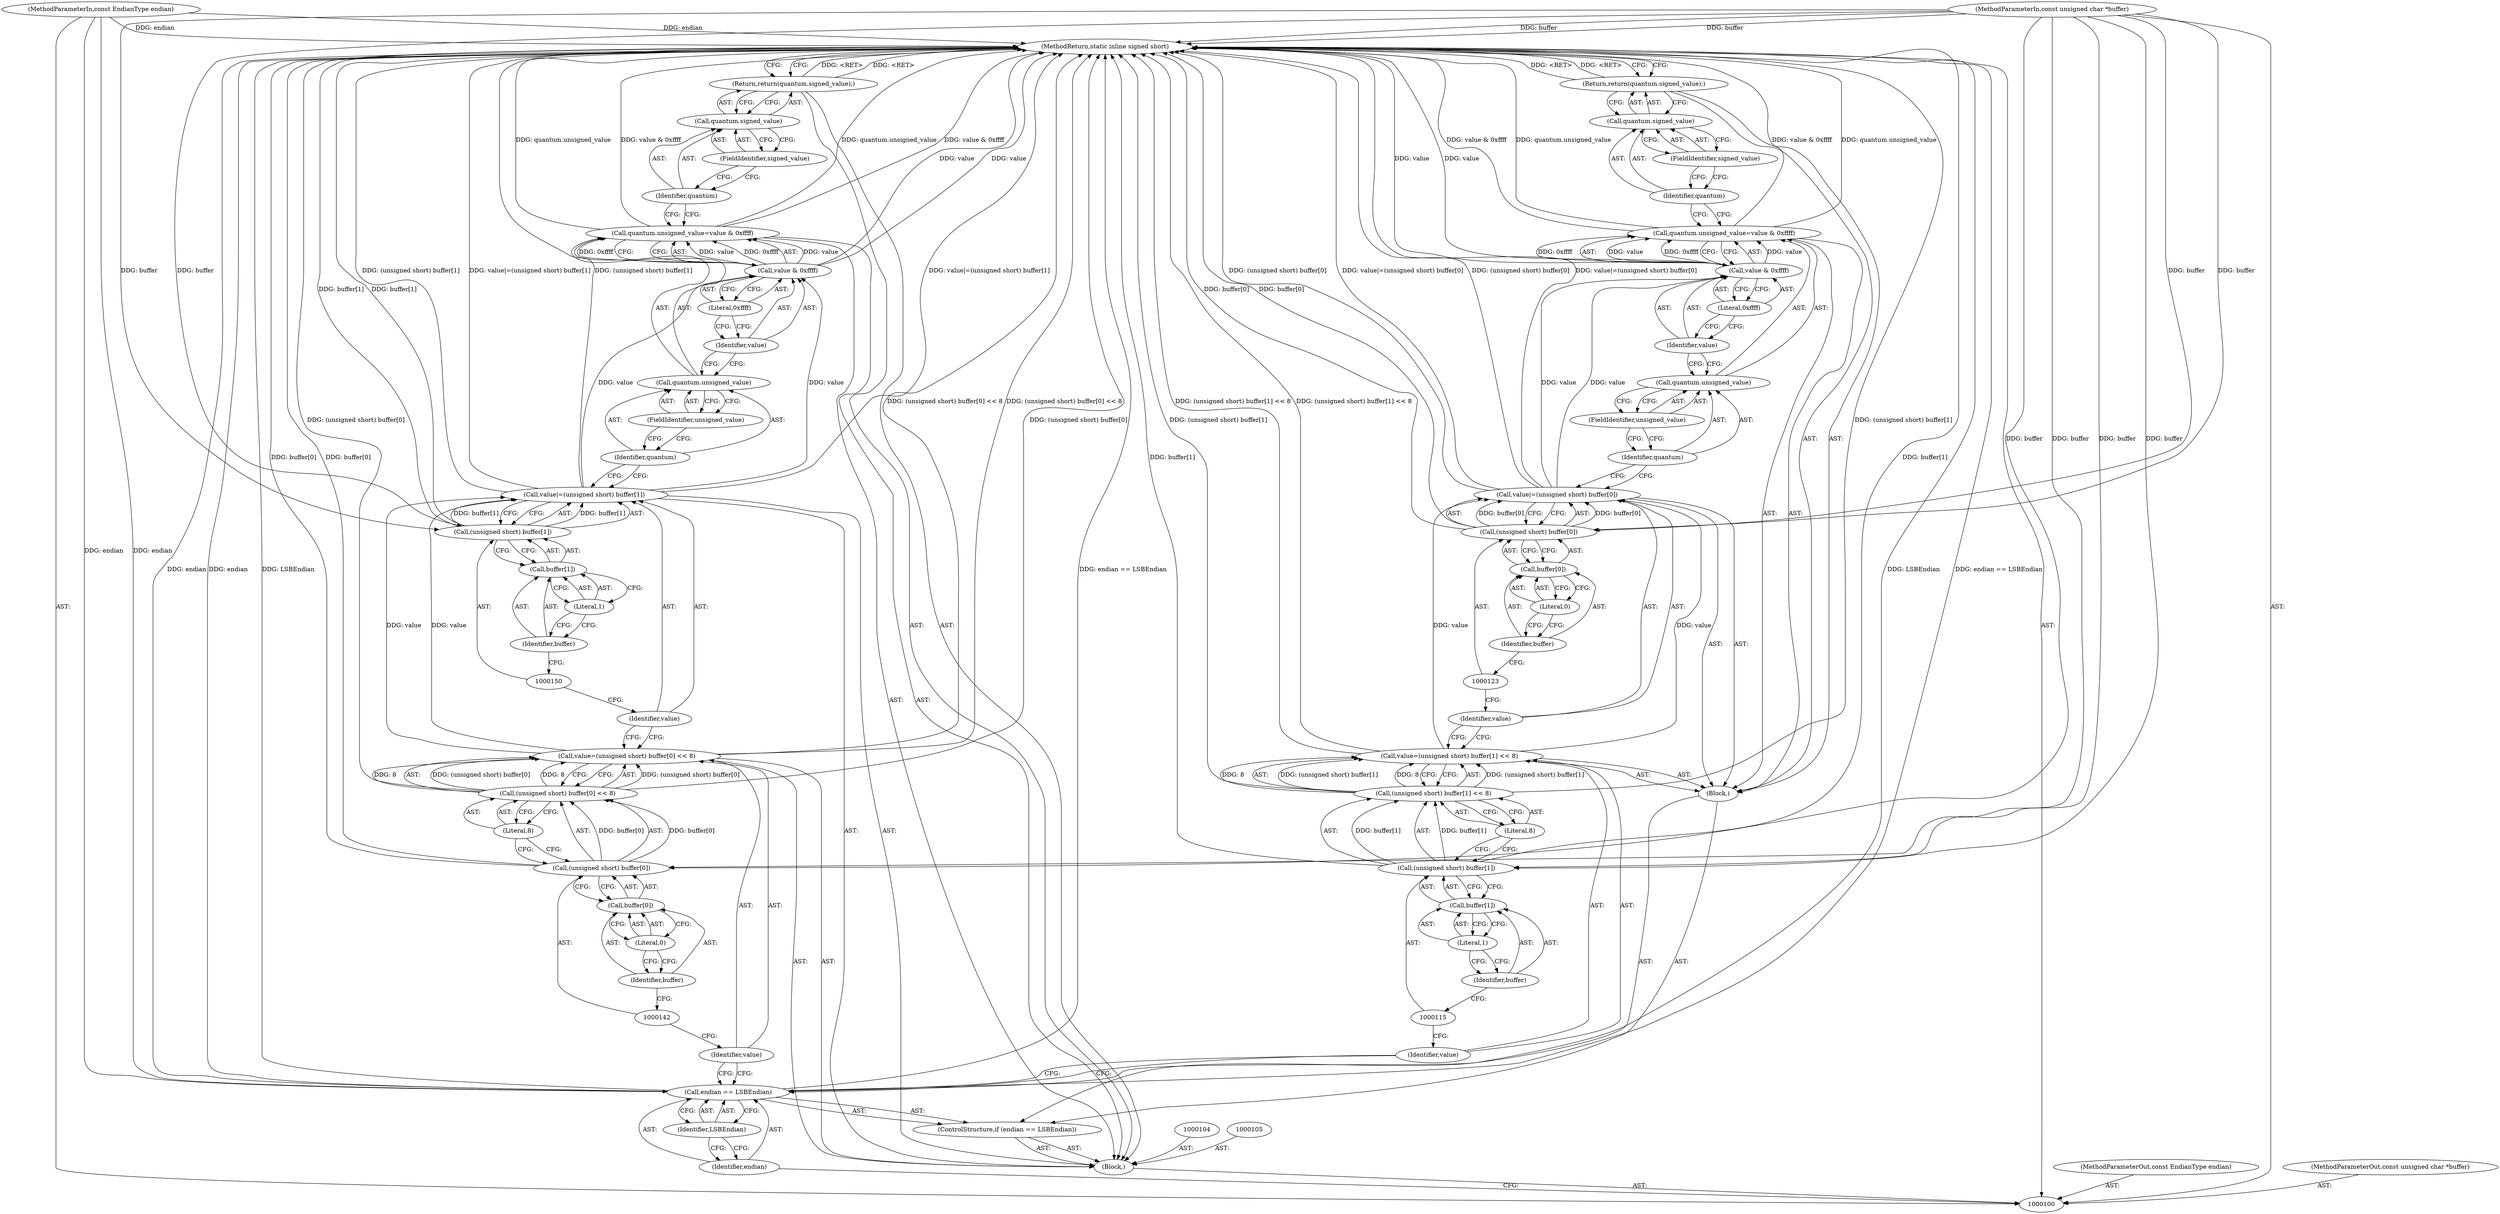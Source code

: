 digraph "0_ImageMagick_d8ab7f046587f2e9f734b687ba7e6e10147c294b_9" {
"1000165" [label="(MethodReturn,static inline signed short)"];
"1000101" [label="(MethodParameterIn,const EndianType endian)"];
"1000215" [label="(MethodParameterOut,const EndianType endian)"];
"1000109" [label="(Identifier,LSBEndian)"];
"1000106" [label="(ControlStructure,if (endian == LSBEndian))"];
"1000107" [label="(Call,endian == LSBEndian)"];
"1000108" [label="(Identifier,endian)"];
"1000110" [label="(Block,)"];
"1000113" [label="(Call,(unsigned short) buffer[1] << 8)"];
"1000114" [label="(Call,(unsigned short) buffer[1])"];
"1000116" [label="(Call,buffer[1])"];
"1000117" [label="(Identifier,buffer)"];
"1000118" [label="(Literal,1)"];
"1000119" [label="(Literal,8)"];
"1000111" [label="(Call,value=(unsigned short) buffer[1] << 8)"];
"1000112" [label="(Identifier,value)"];
"1000122" [label="(Call,(unsigned short) buffer[0])"];
"1000124" [label="(Call,buffer[0])"];
"1000125" [label="(Identifier,buffer)"];
"1000126" [label="(Literal,0)"];
"1000120" [label="(Call,value|=(unsigned short) buffer[0])"];
"1000121" [label="(Identifier,value)"];
"1000102" [label="(MethodParameterIn,const unsigned char *buffer)"];
"1000216" [label="(MethodParameterOut,const unsigned char *buffer)"];
"1000130" [label="(FieldIdentifier,unsigned_value)"];
"1000131" [label="(Call,value & 0xffff)"];
"1000132" [label="(Identifier,value)"];
"1000133" [label="(Literal,0xffff)"];
"1000127" [label="(Call,quantum.unsigned_value=value & 0xffff)"];
"1000128" [label="(Call,quantum.unsigned_value)"];
"1000129" [label="(Identifier,quantum)"];
"1000135" [label="(Call,quantum.signed_value)"];
"1000136" [label="(Identifier,quantum)"];
"1000137" [label="(FieldIdentifier,signed_value)"];
"1000134" [label="(Return,return(quantum.signed_value);)"];
"1000138" [label="(Call,value=(unsigned short) buffer[0] << 8)"];
"1000139" [label="(Identifier,value)"];
"1000143" [label="(Call,buffer[0])"];
"1000144" [label="(Identifier,buffer)"];
"1000145" [label="(Literal,0)"];
"1000146" [label="(Literal,8)"];
"1000140" [label="(Call,(unsigned short) buffer[0] << 8)"];
"1000141" [label="(Call,(unsigned short) buffer[0])"];
"1000147" [label="(Call,value|=(unsigned short) buffer[1])"];
"1000148" [label="(Identifier,value)"];
"1000151" [label="(Call,buffer[1])"];
"1000152" [label="(Identifier,buffer)"];
"1000153" [label="(Literal,1)"];
"1000149" [label="(Call,(unsigned short) buffer[1])"];
"1000157" [label="(FieldIdentifier,unsigned_value)"];
"1000154" [label="(Call,quantum.unsigned_value=value & 0xffff)"];
"1000155" [label="(Call,quantum.unsigned_value)"];
"1000156" [label="(Identifier,quantum)"];
"1000158" [label="(Call,value & 0xffff)"];
"1000159" [label="(Identifier,value)"];
"1000160" [label="(Literal,0xffff)"];
"1000162" [label="(Call,quantum.signed_value)"];
"1000163" [label="(Identifier,quantum)"];
"1000164" [label="(FieldIdentifier,signed_value)"];
"1000161" [label="(Return,return(quantum.signed_value);)"];
"1000103" [label="(Block,)"];
"1000165" -> "1000100"  [label="AST: "];
"1000165" -> "1000134"  [label="CFG: "];
"1000165" -> "1000161"  [label="CFG: "];
"1000161" -> "1000165"  [label="DDG: <RET>"];
"1000158" -> "1000165"  [label="DDG: value"];
"1000107" -> "1000165"  [label="DDG: endian"];
"1000107" -> "1000165"  [label="DDG: LSBEndian"];
"1000107" -> "1000165"  [label="DDG: endian == LSBEndian"];
"1000113" -> "1000165"  [label="DDG: (unsigned short) buffer[1]"];
"1000138" -> "1000165"  [label="DDG: (unsigned short) buffer[0] << 8"];
"1000147" -> "1000165"  [label="DDG: (unsigned short) buffer[1]"];
"1000147" -> "1000165"  [label="DDG: value|=(unsigned short) buffer[1]"];
"1000102" -> "1000165"  [label="DDG: buffer"];
"1000149" -> "1000165"  [label="DDG: buffer[1]"];
"1000131" -> "1000165"  [label="DDG: value"];
"1000140" -> "1000165"  [label="DDG: (unsigned short) buffer[0]"];
"1000154" -> "1000165"  [label="DDG: quantum.unsigned_value"];
"1000154" -> "1000165"  [label="DDG: value & 0xffff"];
"1000111" -> "1000165"  [label="DDG: (unsigned short) buffer[1] << 8"];
"1000101" -> "1000165"  [label="DDG: endian"];
"1000120" -> "1000165"  [label="DDG: value|=(unsigned short) buffer[0]"];
"1000120" -> "1000165"  [label="DDG: (unsigned short) buffer[0]"];
"1000141" -> "1000165"  [label="DDG: buffer[0]"];
"1000127" -> "1000165"  [label="DDG: quantum.unsigned_value"];
"1000127" -> "1000165"  [label="DDG: value & 0xffff"];
"1000114" -> "1000165"  [label="DDG: buffer[1]"];
"1000122" -> "1000165"  [label="DDG: buffer[0]"];
"1000134" -> "1000165"  [label="DDG: <RET>"];
"1000101" -> "1000100"  [label="AST: "];
"1000101" -> "1000165"  [label="DDG: endian"];
"1000101" -> "1000107"  [label="DDG: endian"];
"1000215" -> "1000100"  [label="AST: "];
"1000109" -> "1000107"  [label="AST: "];
"1000109" -> "1000108"  [label="CFG: "];
"1000107" -> "1000109"  [label="CFG: "];
"1000106" -> "1000103"  [label="AST: "];
"1000107" -> "1000106"  [label="AST: "];
"1000110" -> "1000106"  [label="AST: "];
"1000107" -> "1000106"  [label="AST: "];
"1000107" -> "1000109"  [label="CFG: "];
"1000108" -> "1000107"  [label="AST: "];
"1000109" -> "1000107"  [label="AST: "];
"1000112" -> "1000107"  [label="CFG: "];
"1000139" -> "1000107"  [label="CFG: "];
"1000107" -> "1000165"  [label="DDG: endian"];
"1000107" -> "1000165"  [label="DDG: LSBEndian"];
"1000107" -> "1000165"  [label="DDG: endian == LSBEndian"];
"1000101" -> "1000107"  [label="DDG: endian"];
"1000108" -> "1000107"  [label="AST: "];
"1000108" -> "1000100"  [label="CFG: "];
"1000109" -> "1000108"  [label="CFG: "];
"1000110" -> "1000106"  [label="AST: "];
"1000111" -> "1000110"  [label="AST: "];
"1000120" -> "1000110"  [label="AST: "];
"1000127" -> "1000110"  [label="AST: "];
"1000134" -> "1000110"  [label="AST: "];
"1000113" -> "1000111"  [label="AST: "];
"1000113" -> "1000119"  [label="CFG: "];
"1000114" -> "1000113"  [label="AST: "];
"1000119" -> "1000113"  [label="AST: "];
"1000111" -> "1000113"  [label="CFG: "];
"1000113" -> "1000165"  [label="DDG: (unsigned short) buffer[1]"];
"1000113" -> "1000111"  [label="DDG: (unsigned short) buffer[1]"];
"1000113" -> "1000111"  [label="DDG: 8"];
"1000114" -> "1000113"  [label="DDG: buffer[1]"];
"1000114" -> "1000113"  [label="AST: "];
"1000114" -> "1000116"  [label="CFG: "];
"1000115" -> "1000114"  [label="AST: "];
"1000116" -> "1000114"  [label="AST: "];
"1000119" -> "1000114"  [label="CFG: "];
"1000114" -> "1000165"  [label="DDG: buffer[1]"];
"1000114" -> "1000113"  [label="DDG: buffer[1]"];
"1000102" -> "1000114"  [label="DDG: buffer"];
"1000116" -> "1000114"  [label="AST: "];
"1000116" -> "1000118"  [label="CFG: "];
"1000117" -> "1000116"  [label="AST: "];
"1000118" -> "1000116"  [label="AST: "];
"1000114" -> "1000116"  [label="CFG: "];
"1000117" -> "1000116"  [label="AST: "];
"1000117" -> "1000115"  [label="CFG: "];
"1000118" -> "1000117"  [label="CFG: "];
"1000118" -> "1000116"  [label="AST: "];
"1000118" -> "1000117"  [label="CFG: "];
"1000116" -> "1000118"  [label="CFG: "];
"1000119" -> "1000113"  [label="AST: "];
"1000119" -> "1000114"  [label="CFG: "];
"1000113" -> "1000119"  [label="CFG: "];
"1000111" -> "1000110"  [label="AST: "];
"1000111" -> "1000113"  [label="CFG: "];
"1000112" -> "1000111"  [label="AST: "];
"1000113" -> "1000111"  [label="AST: "];
"1000121" -> "1000111"  [label="CFG: "];
"1000111" -> "1000165"  [label="DDG: (unsigned short) buffer[1] << 8"];
"1000113" -> "1000111"  [label="DDG: (unsigned short) buffer[1]"];
"1000113" -> "1000111"  [label="DDG: 8"];
"1000111" -> "1000120"  [label="DDG: value"];
"1000112" -> "1000111"  [label="AST: "];
"1000112" -> "1000107"  [label="CFG: "];
"1000115" -> "1000112"  [label="CFG: "];
"1000122" -> "1000120"  [label="AST: "];
"1000122" -> "1000124"  [label="CFG: "];
"1000123" -> "1000122"  [label="AST: "];
"1000124" -> "1000122"  [label="AST: "];
"1000120" -> "1000122"  [label="CFG: "];
"1000122" -> "1000165"  [label="DDG: buffer[0]"];
"1000122" -> "1000120"  [label="DDG: buffer[0]"];
"1000102" -> "1000122"  [label="DDG: buffer"];
"1000124" -> "1000122"  [label="AST: "];
"1000124" -> "1000126"  [label="CFG: "];
"1000125" -> "1000124"  [label="AST: "];
"1000126" -> "1000124"  [label="AST: "];
"1000122" -> "1000124"  [label="CFG: "];
"1000125" -> "1000124"  [label="AST: "];
"1000125" -> "1000123"  [label="CFG: "];
"1000126" -> "1000125"  [label="CFG: "];
"1000126" -> "1000124"  [label="AST: "];
"1000126" -> "1000125"  [label="CFG: "];
"1000124" -> "1000126"  [label="CFG: "];
"1000120" -> "1000110"  [label="AST: "];
"1000120" -> "1000122"  [label="CFG: "];
"1000121" -> "1000120"  [label="AST: "];
"1000122" -> "1000120"  [label="AST: "];
"1000129" -> "1000120"  [label="CFG: "];
"1000120" -> "1000165"  [label="DDG: value|=(unsigned short) buffer[0]"];
"1000120" -> "1000165"  [label="DDG: (unsigned short) buffer[0]"];
"1000111" -> "1000120"  [label="DDG: value"];
"1000122" -> "1000120"  [label="DDG: buffer[0]"];
"1000120" -> "1000131"  [label="DDG: value"];
"1000121" -> "1000120"  [label="AST: "];
"1000121" -> "1000111"  [label="CFG: "];
"1000123" -> "1000121"  [label="CFG: "];
"1000102" -> "1000100"  [label="AST: "];
"1000102" -> "1000165"  [label="DDG: buffer"];
"1000102" -> "1000114"  [label="DDG: buffer"];
"1000102" -> "1000122"  [label="DDG: buffer"];
"1000102" -> "1000141"  [label="DDG: buffer"];
"1000102" -> "1000149"  [label="DDG: buffer"];
"1000216" -> "1000100"  [label="AST: "];
"1000130" -> "1000128"  [label="AST: "];
"1000130" -> "1000129"  [label="CFG: "];
"1000128" -> "1000130"  [label="CFG: "];
"1000131" -> "1000127"  [label="AST: "];
"1000131" -> "1000133"  [label="CFG: "];
"1000132" -> "1000131"  [label="AST: "];
"1000133" -> "1000131"  [label="AST: "];
"1000127" -> "1000131"  [label="CFG: "];
"1000131" -> "1000165"  [label="DDG: value"];
"1000131" -> "1000127"  [label="DDG: value"];
"1000131" -> "1000127"  [label="DDG: 0xffff"];
"1000120" -> "1000131"  [label="DDG: value"];
"1000132" -> "1000131"  [label="AST: "];
"1000132" -> "1000128"  [label="CFG: "];
"1000133" -> "1000132"  [label="CFG: "];
"1000133" -> "1000131"  [label="AST: "];
"1000133" -> "1000132"  [label="CFG: "];
"1000131" -> "1000133"  [label="CFG: "];
"1000127" -> "1000110"  [label="AST: "];
"1000127" -> "1000131"  [label="CFG: "];
"1000128" -> "1000127"  [label="AST: "];
"1000131" -> "1000127"  [label="AST: "];
"1000136" -> "1000127"  [label="CFG: "];
"1000127" -> "1000165"  [label="DDG: quantum.unsigned_value"];
"1000127" -> "1000165"  [label="DDG: value & 0xffff"];
"1000131" -> "1000127"  [label="DDG: value"];
"1000131" -> "1000127"  [label="DDG: 0xffff"];
"1000128" -> "1000127"  [label="AST: "];
"1000128" -> "1000130"  [label="CFG: "];
"1000129" -> "1000128"  [label="AST: "];
"1000130" -> "1000128"  [label="AST: "];
"1000132" -> "1000128"  [label="CFG: "];
"1000129" -> "1000128"  [label="AST: "];
"1000129" -> "1000120"  [label="CFG: "];
"1000130" -> "1000129"  [label="CFG: "];
"1000135" -> "1000134"  [label="AST: "];
"1000135" -> "1000137"  [label="CFG: "];
"1000136" -> "1000135"  [label="AST: "];
"1000137" -> "1000135"  [label="AST: "];
"1000134" -> "1000135"  [label="CFG: "];
"1000136" -> "1000135"  [label="AST: "];
"1000136" -> "1000127"  [label="CFG: "];
"1000137" -> "1000136"  [label="CFG: "];
"1000137" -> "1000135"  [label="AST: "];
"1000137" -> "1000136"  [label="CFG: "];
"1000135" -> "1000137"  [label="CFG: "];
"1000134" -> "1000110"  [label="AST: "];
"1000134" -> "1000135"  [label="CFG: "];
"1000135" -> "1000134"  [label="AST: "];
"1000165" -> "1000134"  [label="CFG: "];
"1000134" -> "1000165"  [label="DDG: <RET>"];
"1000138" -> "1000103"  [label="AST: "];
"1000138" -> "1000140"  [label="CFG: "];
"1000139" -> "1000138"  [label="AST: "];
"1000140" -> "1000138"  [label="AST: "];
"1000148" -> "1000138"  [label="CFG: "];
"1000138" -> "1000165"  [label="DDG: (unsigned short) buffer[0] << 8"];
"1000140" -> "1000138"  [label="DDG: (unsigned short) buffer[0]"];
"1000140" -> "1000138"  [label="DDG: 8"];
"1000138" -> "1000147"  [label="DDG: value"];
"1000139" -> "1000138"  [label="AST: "];
"1000139" -> "1000107"  [label="CFG: "];
"1000142" -> "1000139"  [label="CFG: "];
"1000143" -> "1000141"  [label="AST: "];
"1000143" -> "1000145"  [label="CFG: "];
"1000144" -> "1000143"  [label="AST: "];
"1000145" -> "1000143"  [label="AST: "];
"1000141" -> "1000143"  [label="CFG: "];
"1000144" -> "1000143"  [label="AST: "];
"1000144" -> "1000142"  [label="CFG: "];
"1000145" -> "1000144"  [label="CFG: "];
"1000145" -> "1000143"  [label="AST: "];
"1000145" -> "1000144"  [label="CFG: "];
"1000143" -> "1000145"  [label="CFG: "];
"1000146" -> "1000140"  [label="AST: "];
"1000146" -> "1000141"  [label="CFG: "];
"1000140" -> "1000146"  [label="CFG: "];
"1000140" -> "1000138"  [label="AST: "];
"1000140" -> "1000146"  [label="CFG: "];
"1000141" -> "1000140"  [label="AST: "];
"1000146" -> "1000140"  [label="AST: "];
"1000138" -> "1000140"  [label="CFG: "];
"1000140" -> "1000165"  [label="DDG: (unsigned short) buffer[0]"];
"1000140" -> "1000138"  [label="DDG: (unsigned short) buffer[0]"];
"1000140" -> "1000138"  [label="DDG: 8"];
"1000141" -> "1000140"  [label="DDG: buffer[0]"];
"1000141" -> "1000140"  [label="AST: "];
"1000141" -> "1000143"  [label="CFG: "];
"1000142" -> "1000141"  [label="AST: "];
"1000143" -> "1000141"  [label="AST: "];
"1000146" -> "1000141"  [label="CFG: "];
"1000141" -> "1000165"  [label="DDG: buffer[0]"];
"1000141" -> "1000140"  [label="DDG: buffer[0]"];
"1000102" -> "1000141"  [label="DDG: buffer"];
"1000147" -> "1000103"  [label="AST: "];
"1000147" -> "1000149"  [label="CFG: "];
"1000148" -> "1000147"  [label="AST: "];
"1000149" -> "1000147"  [label="AST: "];
"1000156" -> "1000147"  [label="CFG: "];
"1000147" -> "1000165"  [label="DDG: (unsigned short) buffer[1]"];
"1000147" -> "1000165"  [label="DDG: value|=(unsigned short) buffer[1]"];
"1000138" -> "1000147"  [label="DDG: value"];
"1000149" -> "1000147"  [label="DDG: buffer[1]"];
"1000147" -> "1000158"  [label="DDG: value"];
"1000148" -> "1000147"  [label="AST: "];
"1000148" -> "1000138"  [label="CFG: "];
"1000150" -> "1000148"  [label="CFG: "];
"1000151" -> "1000149"  [label="AST: "];
"1000151" -> "1000153"  [label="CFG: "];
"1000152" -> "1000151"  [label="AST: "];
"1000153" -> "1000151"  [label="AST: "];
"1000149" -> "1000151"  [label="CFG: "];
"1000152" -> "1000151"  [label="AST: "];
"1000152" -> "1000150"  [label="CFG: "];
"1000153" -> "1000152"  [label="CFG: "];
"1000153" -> "1000151"  [label="AST: "];
"1000153" -> "1000152"  [label="CFG: "];
"1000151" -> "1000153"  [label="CFG: "];
"1000149" -> "1000147"  [label="AST: "];
"1000149" -> "1000151"  [label="CFG: "];
"1000150" -> "1000149"  [label="AST: "];
"1000151" -> "1000149"  [label="AST: "];
"1000147" -> "1000149"  [label="CFG: "];
"1000149" -> "1000165"  [label="DDG: buffer[1]"];
"1000149" -> "1000147"  [label="DDG: buffer[1]"];
"1000102" -> "1000149"  [label="DDG: buffer"];
"1000157" -> "1000155"  [label="AST: "];
"1000157" -> "1000156"  [label="CFG: "];
"1000155" -> "1000157"  [label="CFG: "];
"1000154" -> "1000103"  [label="AST: "];
"1000154" -> "1000158"  [label="CFG: "];
"1000155" -> "1000154"  [label="AST: "];
"1000158" -> "1000154"  [label="AST: "];
"1000163" -> "1000154"  [label="CFG: "];
"1000154" -> "1000165"  [label="DDG: quantum.unsigned_value"];
"1000154" -> "1000165"  [label="DDG: value & 0xffff"];
"1000158" -> "1000154"  [label="DDG: value"];
"1000158" -> "1000154"  [label="DDG: 0xffff"];
"1000155" -> "1000154"  [label="AST: "];
"1000155" -> "1000157"  [label="CFG: "];
"1000156" -> "1000155"  [label="AST: "];
"1000157" -> "1000155"  [label="AST: "];
"1000159" -> "1000155"  [label="CFG: "];
"1000156" -> "1000155"  [label="AST: "];
"1000156" -> "1000147"  [label="CFG: "];
"1000157" -> "1000156"  [label="CFG: "];
"1000158" -> "1000154"  [label="AST: "];
"1000158" -> "1000160"  [label="CFG: "];
"1000159" -> "1000158"  [label="AST: "];
"1000160" -> "1000158"  [label="AST: "];
"1000154" -> "1000158"  [label="CFG: "];
"1000158" -> "1000165"  [label="DDG: value"];
"1000158" -> "1000154"  [label="DDG: value"];
"1000158" -> "1000154"  [label="DDG: 0xffff"];
"1000147" -> "1000158"  [label="DDG: value"];
"1000159" -> "1000158"  [label="AST: "];
"1000159" -> "1000155"  [label="CFG: "];
"1000160" -> "1000159"  [label="CFG: "];
"1000160" -> "1000158"  [label="AST: "];
"1000160" -> "1000159"  [label="CFG: "];
"1000158" -> "1000160"  [label="CFG: "];
"1000162" -> "1000161"  [label="AST: "];
"1000162" -> "1000164"  [label="CFG: "];
"1000163" -> "1000162"  [label="AST: "];
"1000164" -> "1000162"  [label="AST: "];
"1000161" -> "1000162"  [label="CFG: "];
"1000163" -> "1000162"  [label="AST: "];
"1000163" -> "1000154"  [label="CFG: "];
"1000164" -> "1000163"  [label="CFG: "];
"1000164" -> "1000162"  [label="AST: "];
"1000164" -> "1000163"  [label="CFG: "];
"1000162" -> "1000164"  [label="CFG: "];
"1000161" -> "1000103"  [label="AST: "];
"1000161" -> "1000162"  [label="CFG: "];
"1000162" -> "1000161"  [label="AST: "];
"1000165" -> "1000161"  [label="CFG: "];
"1000161" -> "1000165"  [label="DDG: <RET>"];
"1000103" -> "1000100"  [label="AST: "];
"1000104" -> "1000103"  [label="AST: "];
"1000105" -> "1000103"  [label="AST: "];
"1000106" -> "1000103"  [label="AST: "];
"1000138" -> "1000103"  [label="AST: "];
"1000147" -> "1000103"  [label="AST: "];
"1000154" -> "1000103"  [label="AST: "];
"1000161" -> "1000103"  [label="AST: "];
}
